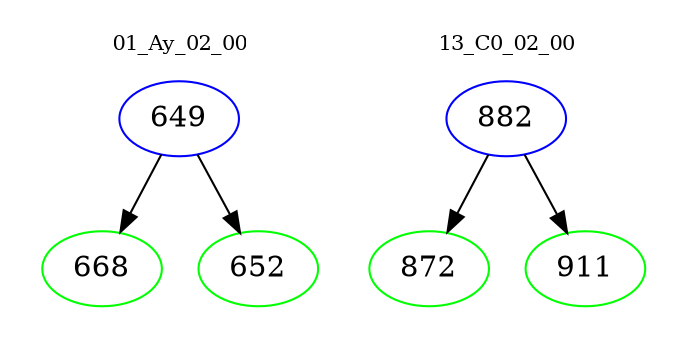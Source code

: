 digraph{
subgraph cluster_0 {
color = white
label = "01_Ay_02_00";
fontsize=10;
T0_649 [label="649", color="blue"]
T0_649 -> T0_668 [color="black"]
T0_668 [label="668", color="green"]
T0_649 -> T0_652 [color="black"]
T0_652 [label="652", color="green"]
}
subgraph cluster_1 {
color = white
label = "13_C0_02_00";
fontsize=10;
T1_882 [label="882", color="blue"]
T1_882 -> T1_872 [color="black"]
T1_872 [label="872", color="green"]
T1_882 -> T1_911 [color="black"]
T1_911 [label="911", color="green"]
}
}
